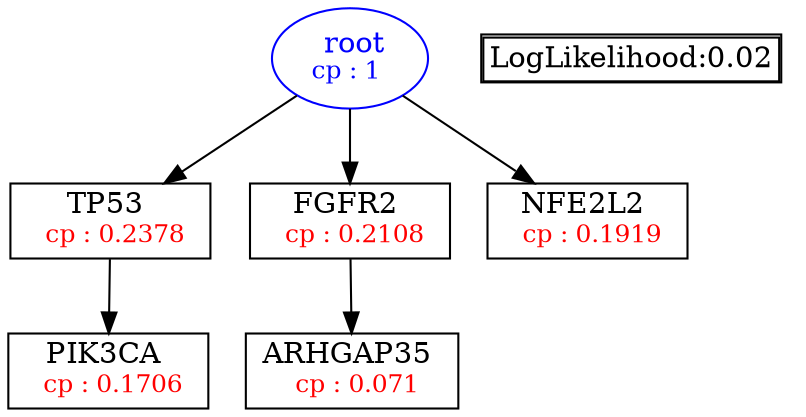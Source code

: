 digraph tree {
    "root" [label=<<font color='Blue'> root</font><br/><font color='Blue' POINT-SIZE='12'>cp : 1 </font>>, shape=oval, color=Blue];
    "S1" [label =<TP53 <br/> <font color='Red' POINT-SIZE='12'> cp : 0.2378 </font>>, shape=box];
    "S5" [label =<PIK3CA <br/> <font color='Red' POINT-SIZE='12'> cp : 0.1706 </font>>, shape=box];
    "S2" [label =<FGFR2 <br/> <font color='Red' POINT-SIZE='12'> cp : 0.2108 </font>>, shape=box];
    "S4" [label =<ARHGAP35 <br/> <font color='Red' POINT-SIZE='12'> cp : 0.071 </font>>, shape=box];
    "S3" [label =<NFE2L2 <br/> <font color='Red' POINT-SIZE='12'> cp : 0.1919 </font>>, shape=box];
    "root" -> "S1";
    "root" -> "S2";
    "root" -> "S3";
    "S1" -> "S5";
    "S2" -> "S4";

    node[shape=plaintext]
    fontsize="10"
    struct1 [label=
    <<TABLE BORDER="1" CELLBORDER="1" CELLSPACING="0" >
    <TR><TD ALIGN="LEFT">LogLikelihood:0.02</TD></TR>
    </TABLE>>];

}
